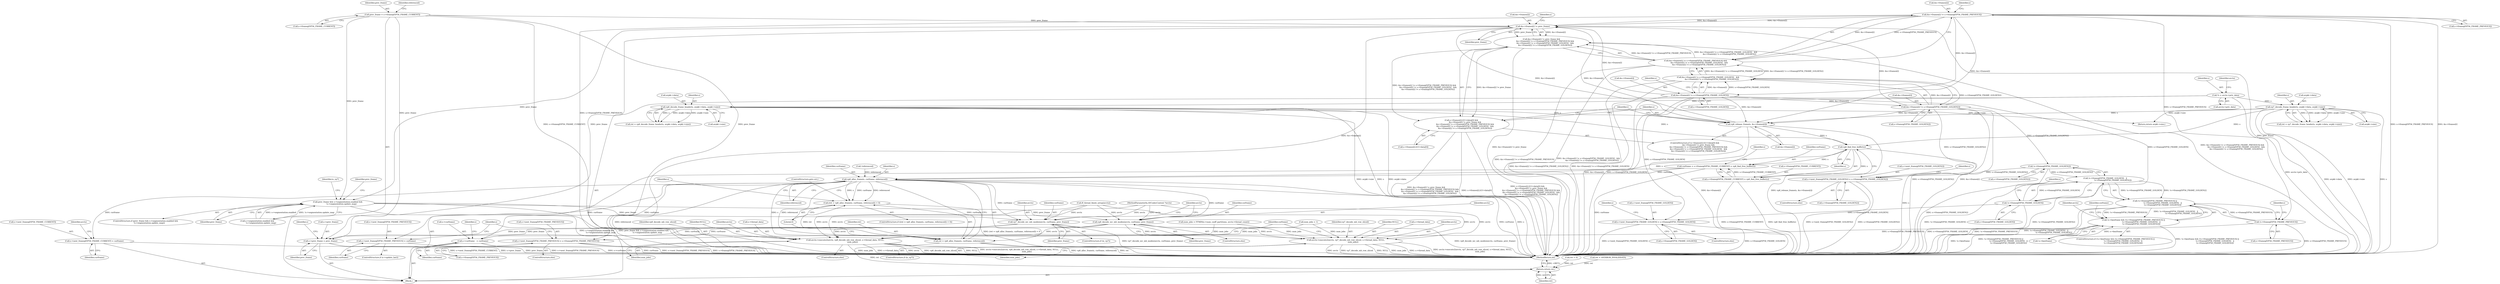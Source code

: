 digraph "0_FFmpeg_6b5d3fb26fb4be48e4966e4b1d97c2165538d4ef@array" {
"1000282" [label="(Call,&s->frames[i] != s->framep[VP56_FRAME_PREVIOUS])"];
"1000273" [label="(Call,&s->frames[i] != prev_frame)"];
"1000295" [label="(Call,&s->frames[i] != s->framep[VP56_FRAME_GOLDEN])"];
"1000282" [label="(Call,&s->frames[i] != s->framep[VP56_FRAME_PREVIOUS])"];
"1000319" [label="(Call,vp8_release_frame(s, &s->frames[i]))"];
"1000138" [label="(Call,vp7_decode_frame_header(s, avpkt->data, avpkt->size))"];
"1000110" [label="(Call,*s = avctx->priv_data)"];
"1000149" [label="(Call,vp8_decode_frame_header(s, avpkt->data, avpkt->size))"];
"1000307" [label="(Call,&s->frames[i] != s->framep[VP56_FRAME_GOLDEN2])"];
"1000162" [label="(Call,prev_frame = s->framep[VP56_FRAME_CURRENT])"];
"1000272" [label="(Call,&s->frames[i] != prev_frame &&\n            &s->frames[i] != s->framep[VP56_FRAME_PREVIOUS] &&\n            &s->frames[i] != s->framep[VP56_FRAME_GOLDEN]   &&\n            &s->frames[i] != s->framep[VP56_FRAME_GOLDEN2])"];
"1000258" [label="(Call,s->frames[i].tf.f->data[0] &&\n            &s->frames[i] != prev_frame &&\n            &s->frames[i] != s->framep[VP56_FRAME_PREVIOUS] &&\n            &s->frames[i] != s->framep[VP56_FRAME_GOLDEN]   &&\n            &s->frames[i] != s->framep[VP56_FRAME_GOLDEN2])"];
"1000281" [label="(Call,&s->frames[i] != s->framep[VP56_FRAME_PREVIOUS] &&\n            &s->frames[i] != s->framep[VP56_FRAME_GOLDEN]   &&\n            &s->frames[i] != s->framep[VP56_FRAME_GOLDEN2])"];
"1000294" [label="(Call,&s->frames[i] != s->framep[VP56_FRAME_GOLDEN]   &&\n            &s->frames[i] != s->framep[VP56_FRAME_GOLDEN2])"];
"1000335" [label="(Call,vp8_find_free_buffer(s))"];
"1000327" [label="(Call,curframe = s->framep[VP56_FRAME_CURRENT] = vp8_find_free_buffer(s))"];
"1000426" [label="(Call,vp8_alloc_frame(s, curframe, referenced))"];
"1000423" [label="(Call,(ret = vp8_alloc_frame(s, curframe, referenced)) < 0)"];
"1000424" [label="(Call,ret = vp8_alloc_frame(s, curframe, referenced))"];
"1000875" [label="(Return,return ret;)"];
"1000498" [label="(Call,s->next_framep[VP56_FRAME_PREVIOUS] = curframe)"];
"1000517" [label="(Call,s->next_framep[VP56_FRAME_CURRENT] = curframe)"];
"1000660" [label="(Call,vp7_decode_mv_mb_modes(avctx, curframe, prev_frame))"];
"1000693" [label="(Call,s->curframe   = curframe)"];
"1000698" [label="(Call,s->prev_frame = prev_frame)"];
"1000763" [label="(Call,avctx->execute2(avctx, vp7_decode_mb_row_sliced, s->thread_data, NULL,\n                        num_jobs))"];
"1000772" [label="(Call,avctx->execute2(avctx, vp8_decode_mb_row_sliced, s->thread_data, NULL,\n                        num_jobs))"];
"1000665" [label="(Call,vp8_decode_mv_mb_modes(avctx, curframe, prev_frame))"];
"1000329" [label="(Call,s->framep[VP56_FRAME_CURRENT] = vp8_find_free_buffer(s))"];
"1000382" [label="(Call,!s->framep[VP56_FRAME_GOLDEN2])"];
"1000375" [label="(Call,!s->framep[VP56_FRAME_GOLDEN]   ||\n                         !s->framep[VP56_FRAME_GOLDEN2])"];
"1000368" [label="(Call,!s->framep[VP56_FRAME_PREVIOUS] ||\n                         !s->framep[VP56_FRAME_GOLDEN]   ||\n                         !s->framep[VP56_FRAME_GOLDEN2])"];
"1000363" [label="(Call,!s->keyframe && (!s->framep[VP56_FRAME_PREVIOUS] ||\n                         !s->framep[VP56_FRAME_GOLDEN]   ||\n                         !s->framep[VP56_FRAME_GOLDEN2]))"];
"1000452" [label="(Call,s->next_framep[VP56_FRAME_GOLDEN2] = s->framep[VP56_FRAME_GOLDEN2])"];
"1000376" [label="(Call,!s->framep[VP56_FRAME_GOLDEN])"];
"1000483" [label="(Call,s->next_framep[VP56_FRAME_GOLDEN] = s->framep[VP56_FRAME_GOLDEN])"];
"1000369" [label="(Call,!s->framep[VP56_FRAME_PREVIOUS])"];
"1000506" [label="(Call,s->next_framep[VP56_FRAME_PREVIOUS] = s->framep[VP56_FRAME_PREVIOUS])"];
"1000637" [label="(Call,prev_frame && s->segmentation.enabled &&\n            !s->segmentation.update_map)"];
"1000775" [label="(Call,s->thread_data)"];
"1000451" [label="(ControlStructure,else)"];
"1000430" [label="(Literal,0)"];
"1000431" [label="(ControlStructure,goto err;)"];
"1000139" [label="(Identifier,s)"];
"1000665" [label="(Call,vp8_decode_mv_mb_modes(avctx, curframe, prev_frame))"];
"1000496" [label="(Identifier,s)"];
"1000520" [label="(Identifier,s)"];
"1000765" [label="(Identifier,vp7_decode_mb_row_sliced)"];
"1000295" [label="(Call,&s->frames[i] != s->framep[VP56_FRAME_GOLDEN])"];
"1000428" [label="(Identifier,curframe)"];
"1000377" [label="(Call,s->framep[VP56_FRAME_GOLDEN])"];
"1000849" [label="(Return,return avpkt->size;)"];
"1000518" [label="(Call,s->next_framep[VP56_FRAME_CURRENT])"];
"1000108" [label="(Block,)"];
"1000425" [label="(Identifier,ret)"];
"1000769" [label="(Identifier,NULL)"];
"1000675" [label="(Call,num_jobs = 1)"];
"1000320" [label="(Identifier,s)"];
"1000273" [label="(Call,&s->frames[i] != prev_frame)"];
"1000772" [label="(Call,avctx->execute2(avctx, vp8_decode_mb_row_sliced, s->thread_data, NULL,\n                        num_jobs))"];
"1000512" [label="(Call,s->framep[VP56_FRAME_PREVIOUS])"];
"1000328" [label="(Identifier,curframe)"];
"1000307" [label="(Call,&s->frames[i] != s->framep[VP56_FRAME_GOLDEN2])"];
"1000149" [label="(Call,vp8_decode_frame_header(s, avpkt->data, avpkt->size))"];
"1000401" [label="(Identifier,curframe)"];
"1000505" [label="(ControlStructure,else)"];
"1000707" [label="(Identifier,s)"];
"1000258" [label="(Call,s->frames[i].tf.f->data[0] &&\n            &s->frames[i] != prev_frame &&\n            &s->frames[i] != s->framep[VP56_FRAME_PREVIOUS] &&\n            &s->frames[i] != s->framep[VP56_FRAME_GOLDEN]   &&\n            &s->frames[i] != s->framep[VP56_FRAME_GOLDEN2])"];
"1000103" [label="(MethodParameterIn,AVCodecContext *avctx)"];
"1000659" [label="(Identifier,is_vp7)"];
"1000321" [label="(Call,&s->frames[i])"];
"1000482" [label="(ControlStructure,else)"];
"1000382" [label="(Call,!s->framep[VP56_FRAME_GOLDEN2])"];
"1000329" [label="(Call,s->framep[VP56_FRAME_CURRENT] = vp8_find_free_buffer(s))"];
"1000280" [label="(Identifier,prev_frame)"];
"1000702" [label="(Identifier,prev_frame)"];
"1000530" [label="(Call,ff_thread_finish_setup(avctx))"];
"1000330" [label="(Call,s->framep[VP56_FRAME_CURRENT])"];
"1000694" [label="(Call,s->curframe)"];
"1000453" [label="(Call,s->next_framep[VP56_FRAME_GOLDEN2])"];
"1000483" [label="(Call,s->next_framep[VP56_FRAME_GOLDEN] = s->framep[VP56_FRAME_GOLDEN])"];
"1000484" [label="(Call,s->next_framep[VP56_FRAME_GOLDEN])"];
"1000363" [label="(Call,!s->keyframe && (!s->framep[VP56_FRAME_PREVIOUS] ||\n                         !s->framep[VP56_FRAME_GOLDEN]   ||\n                         !s->framep[VP56_FRAME_GOLDEN2]))"];
"1000654" [label="(Identifier,prev_frame)"];
"1000517" [label="(Call,s->next_framep[VP56_FRAME_CURRENT] = curframe)"];
"1000661" [label="(Identifier,avctx)"];
"1000697" [label="(Identifier,curframe)"];
"1000498" [label="(Call,s->next_framep[VP56_FRAME_PREVIOUS] = curframe)"];
"1000774" [label="(Identifier,vp8_decode_mb_row_sliced)"];
"1000302" [label="(Call,s->framep[VP56_FRAME_GOLDEN])"];
"1000664" [label="(ControlStructure,else)"];
"1000272" [label="(Call,&s->frames[i] != prev_frame &&\n            &s->frames[i] != s->framep[VP56_FRAME_PREVIOUS] &&\n            &s->frames[i] != s->framep[VP56_FRAME_GOLDEN]   &&\n            &s->frames[i] != s->framep[VP56_FRAME_GOLDEN2])"];
"1000314" [label="(Call,s->framep[VP56_FRAME_GOLDEN2])"];
"1000698" [label="(Call,s->prev_frame = prev_frame)"];
"1000126" [label="(Identifier,avctx)"];
"1000154" [label="(Call,avpkt->size)"];
"1000779" [label="(Identifier,num_jobs)"];
"1000111" [label="(Identifier,s)"];
"1000370" [label="(Call,s->framep[VP56_FRAME_PREVIOUS])"];
"1000494" [label="(ControlStructure,if (s->update_last))"];
"1000289" [label="(Call,s->framep[VP56_FRAME_PREVIOUS])"];
"1000256" [label="(Identifier,i)"];
"1000283" [label="(Call,&s->frames[i])"];
"1000286" [label="(Identifier,s)"];
"1000672" [label="(Identifier,avctx)"];
"1000504" [label="(Identifier,curframe)"];
"1000383" [label="(Call,s->framep[VP56_FRAME_GOLDEN2])"];
"1000424" [label="(Call,ret = vp8_alloc_frame(s, curframe, referenced))"];
"1000763" [label="(Call,avctx->execute2(avctx, vp7_decode_mb_row_sliced, s->thread_data, NULL,\n                        num_jobs))"];
"1000375" [label="(Call,!s->framep[VP56_FRAME_GOLDEN]   ||\n                         !s->framep[VP56_FRAME_GOLDEN2])"];
"1000637" [label="(Call,prev_frame && s->segmentation.enabled &&\n            !s->segmentation.update_map)"];
"1000385" [label="(Identifier,s)"];
"1000110" [label="(Call,*s = avctx->priv_data)"];
"1000140" [label="(Call,avpkt->data)"];
"1000257" [label="(ControlStructure,if (s->frames[i].tf.f->data[0] &&\n            &s->frames[i] != prev_frame &&\n            &s->frames[i] != s->framep[VP56_FRAME_PREVIOUS] &&\n            &s->frames[i] != s->framep[VP56_FRAME_GOLDEN]   &&\n            &s->frames[i] != s->framep[VP56_FRAME_GOLDEN2]))"];
"1000693" [label="(Call,s->curframe   = curframe)"];
"1000662" [label="(Identifier,curframe)"];
"1000429" [label="(Identifier,referenced)"];
"1000189" [label="(Call,!referenced)"];
"1000368" [label="(Call,!s->framep[VP56_FRAME_PREVIOUS] ||\n                         !s->framep[VP56_FRAME_GOLDEN]   ||\n                         !s->framep[VP56_FRAME_GOLDEN2])"];
"1000778" [label="(Identifier,NULL)"];
"1000281" [label="(Call,&s->frames[i] != s->framep[VP56_FRAME_PREVIOUS] &&\n            &s->frames[i] != s->framep[VP56_FRAME_GOLDEN]   &&\n            &s->frames[i] != s->framep[VP56_FRAME_GOLDEN2])"];
"1000783" [label="(Identifier,curframe)"];
"1000327" [label="(Call,curframe = s->framep[VP56_FRAME_CURRENT] = vp8_find_free_buffer(s))"];
"1000761" [label="(ControlStructure,if (is_vp7))"];
"1000136" [label="(Call,ret = vp7_decode_frame_header(s, avpkt->data, avpkt->size))"];
"1000335" [label="(Call,vp8_find_free_buffer(s))"];
"1000151" [label="(Call,avpkt->data)"];
"1000766" [label="(Call,s->thread_data)"];
"1000667" [label="(Identifier,curframe)"];
"1000319" [label="(Call,vp8_release_frame(s, &s->frames[i]))"];
"1000507" [label="(Call,s->next_framep[VP56_FRAME_PREVIOUS])"];
"1000875" [label="(Return,return ret;)"];
"1000527" [label="(Identifier,avctx)"];
"1000773" [label="(Identifier,avctx)"];
"1000274" [label="(Call,&s->frames[i])"];
"1000638" [label="(Identifier,prev_frame)"];
"1000362" [label="(ControlStructure,if (!s->keyframe && (!s->framep[VP56_FRAME_PREVIOUS] ||\n                         !s->framep[VP56_FRAME_GOLDEN]   ||\n                         !s->framep[VP56_FRAME_GOLDEN2])))"];
"1000427" [label="(Identifier,s)"];
"1000162" [label="(Call,prev_frame = s->framep[VP56_FRAME_CURRENT])"];
"1000369" [label="(Call,!s->framep[VP56_FRAME_PREVIOUS])"];
"1000426" [label="(Call,vp8_alloc_frame(s, curframe, referenced))"];
"1000666" [label="(Identifier,avctx)"];
"1000379" [label="(Identifier,s)"];
"1000699" [label="(Call,s->prev_frame)"];
"1000150" [label="(Identifier,s)"];
"1000770" [label="(Identifier,num_jobs)"];
"1000489" [label="(Call,s->framep[VP56_FRAME_GOLDEN])"];
"1000143" [label="(Call,avpkt->size)"];
"1000308" [label="(Call,&s->frames[i])"];
"1000390" [label="(Identifier,avctx)"];
"1000138" [label="(Call,vp7_decode_frame_header(s, avpkt->data, avpkt->size))"];
"1000340" [label="(Identifier,s)"];
"1000294" [label="(Call,&s->frames[i] != s->framep[VP56_FRAME_GOLDEN]   &&\n            &s->frames[i] != s->framep[VP56_FRAME_GOLDEN2])"];
"1000163" [label="(Identifier,prev_frame)"];
"1000423" [label="(Call,(ret = vp8_alloc_frame(s, curframe, referenced)) < 0)"];
"1000876" [label="(Identifier,ret)"];
"1000668" [label="(Identifier,prev_frame)"];
"1000639" [label="(Call,s->segmentation.enabled &&\n            !s->segmentation.update_map)"];
"1000170" [label="(Identifier,referenced)"];
"1000422" [label="(ControlStructure,if ((ret = vp8_alloc_frame(s, curframe, referenced)) < 0))"];
"1000679" [label="(Call,num_jobs = FFMIN(s->num_coeff_partitions, avctx->thread_count))"];
"1000466" [label="(Identifier,s)"];
"1000158" [label="(Call,ret < 0)"];
"1000376" [label="(Call,!s->framep[VP56_FRAME_GOLDEN])"];
"1000663" [label="(Identifier,prev_frame)"];
"1000499" [label="(Call,s->next_framep[VP56_FRAME_PREVIOUS])"];
"1000636" [label="(ControlStructure,if (prev_frame && s->segmentation.enabled &&\n            !s->segmentation.update_map))"];
"1000523" [label="(Identifier,curframe)"];
"1000336" [label="(Identifier,s)"];
"1000296" [label="(Call,&s->frames[i])"];
"1000877" [label="(MethodReturn,int)"];
"1000700" [label="(Identifier,s)"];
"1000282" [label="(Call,&s->frames[i] != s->framep[VP56_FRAME_PREVIOUS])"];
"1000764" [label="(Identifier,avctx)"];
"1000393" [label="(Call,ret = AVERROR_INVALIDDATA)"];
"1000771" [label="(ControlStructure,else)"];
"1000364" [label="(Call,!s->keyframe)"];
"1000506" [label="(Call,s->next_framep[VP56_FRAME_PREVIOUS] = s->framep[VP56_FRAME_PREVIOUS])"];
"1000458" [label="(Call,s->framep[VP56_FRAME_GOLDEN2])"];
"1000299" [label="(Identifier,s)"];
"1000311" [label="(Identifier,s)"];
"1000259" [label="(Call,s->frames[i].tf.f->data[0])"];
"1000435" [label="(Identifier,s)"];
"1000147" [label="(Call,ret = vp8_decode_frame_header(s, avpkt->data, avpkt->size))"];
"1000452" [label="(Call,s->next_framep[VP56_FRAME_GOLDEN2] = s->framep[VP56_FRAME_GOLDEN2])"];
"1000112" [label="(Call,avctx->priv_data)"];
"1000164" [label="(Call,s->framep[VP56_FRAME_CURRENT])"];
"1000658" [label="(ControlStructure,if (is_vp7))"];
"1000660" [label="(Call,vp7_decode_mv_mb_modes(avctx, curframe, prev_frame))"];
"1000282" -> "1000281"  [label="AST: "];
"1000282" -> "1000289"  [label="CFG: "];
"1000283" -> "1000282"  [label="AST: "];
"1000289" -> "1000282"  [label="AST: "];
"1000299" -> "1000282"  [label="CFG: "];
"1000281" -> "1000282"  [label="CFG: "];
"1000282" -> "1000877"  [label="DDG: s->framep[VP56_FRAME_PREVIOUS]"];
"1000282" -> "1000877"  [label="DDG: &s->frames[i]"];
"1000282" -> "1000273"  [label="DDG: &s->frames[i]"];
"1000282" -> "1000281"  [label="DDG: &s->frames[i]"];
"1000282" -> "1000281"  [label="DDG: s->framep[VP56_FRAME_PREVIOUS]"];
"1000273" -> "1000282"  [label="DDG: &s->frames[i]"];
"1000282" -> "1000295"  [label="DDG: &s->frames[i]"];
"1000282" -> "1000319"  [label="DDG: &s->frames[i]"];
"1000282" -> "1000369"  [label="DDG: s->framep[VP56_FRAME_PREVIOUS]"];
"1000282" -> "1000506"  [label="DDG: s->framep[VP56_FRAME_PREVIOUS]"];
"1000273" -> "1000272"  [label="AST: "];
"1000273" -> "1000280"  [label="CFG: "];
"1000274" -> "1000273"  [label="AST: "];
"1000280" -> "1000273"  [label="AST: "];
"1000286" -> "1000273"  [label="CFG: "];
"1000272" -> "1000273"  [label="CFG: "];
"1000273" -> "1000877"  [label="DDG: prev_frame"];
"1000273" -> "1000877"  [label="DDG: &s->frames[i]"];
"1000273" -> "1000272"  [label="DDG: &s->frames[i]"];
"1000273" -> "1000272"  [label="DDG: prev_frame"];
"1000295" -> "1000273"  [label="DDG: &s->frames[i]"];
"1000319" -> "1000273"  [label="DDG: &s->frames[i]"];
"1000307" -> "1000273"  [label="DDG: &s->frames[i]"];
"1000162" -> "1000273"  [label="DDG: prev_frame"];
"1000273" -> "1000319"  [label="DDG: &s->frames[i]"];
"1000273" -> "1000637"  [label="DDG: prev_frame"];
"1000273" -> "1000698"  [label="DDG: prev_frame"];
"1000295" -> "1000294"  [label="AST: "];
"1000295" -> "1000302"  [label="CFG: "];
"1000296" -> "1000295"  [label="AST: "];
"1000302" -> "1000295"  [label="AST: "];
"1000311" -> "1000295"  [label="CFG: "];
"1000294" -> "1000295"  [label="CFG: "];
"1000295" -> "1000877"  [label="DDG: &s->frames[i]"];
"1000295" -> "1000877"  [label="DDG: s->framep[VP56_FRAME_GOLDEN]"];
"1000295" -> "1000294"  [label="DDG: &s->frames[i]"];
"1000295" -> "1000294"  [label="DDG: s->framep[VP56_FRAME_GOLDEN]"];
"1000295" -> "1000307"  [label="DDG: &s->frames[i]"];
"1000295" -> "1000319"  [label="DDG: &s->frames[i]"];
"1000295" -> "1000376"  [label="DDG: s->framep[VP56_FRAME_GOLDEN]"];
"1000295" -> "1000483"  [label="DDG: s->framep[VP56_FRAME_GOLDEN]"];
"1000319" -> "1000257"  [label="AST: "];
"1000319" -> "1000321"  [label="CFG: "];
"1000320" -> "1000319"  [label="AST: "];
"1000321" -> "1000319"  [label="AST: "];
"1000256" -> "1000319"  [label="CFG: "];
"1000319" -> "1000877"  [label="DDG: vp8_release_frame(s, &s->frames[i])"];
"1000319" -> "1000877"  [label="DDG: &s->frames[i]"];
"1000138" -> "1000319"  [label="DDG: s"];
"1000149" -> "1000319"  [label="DDG: s"];
"1000307" -> "1000319"  [label="DDG: &s->frames[i]"];
"1000319" -> "1000335"  [label="DDG: s"];
"1000138" -> "1000136"  [label="AST: "];
"1000138" -> "1000143"  [label="CFG: "];
"1000139" -> "1000138"  [label="AST: "];
"1000140" -> "1000138"  [label="AST: "];
"1000143" -> "1000138"  [label="AST: "];
"1000136" -> "1000138"  [label="CFG: "];
"1000138" -> "1000877"  [label="DDG: s"];
"1000138" -> "1000877"  [label="DDG: avpkt->data"];
"1000138" -> "1000877"  [label="DDG: avpkt->size"];
"1000138" -> "1000136"  [label="DDG: s"];
"1000138" -> "1000136"  [label="DDG: avpkt->data"];
"1000138" -> "1000136"  [label="DDG: avpkt->size"];
"1000110" -> "1000138"  [label="DDG: s"];
"1000138" -> "1000335"  [label="DDG: s"];
"1000138" -> "1000849"  [label="DDG: avpkt->size"];
"1000110" -> "1000108"  [label="AST: "];
"1000110" -> "1000112"  [label="CFG: "];
"1000111" -> "1000110"  [label="AST: "];
"1000112" -> "1000110"  [label="AST: "];
"1000126" -> "1000110"  [label="CFG: "];
"1000110" -> "1000877"  [label="DDG: avctx->priv_data"];
"1000110" -> "1000149"  [label="DDG: s"];
"1000149" -> "1000147"  [label="AST: "];
"1000149" -> "1000154"  [label="CFG: "];
"1000150" -> "1000149"  [label="AST: "];
"1000151" -> "1000149"  [label="AST: "];
"1000154" -> "1000149"  [label="AST: "];
"1000147" -> "1000149"  [label="CFG: "];
"1000149" -> "1000877"  [label="DDG: avpkt->data"];
"1000149" -> "1000877"  [label="DDG: avpkt->size"];
"1000149" -> "1000877"  [label="DDG: s"];
"1000149" -> "1000147"  [label="DDG: s"];
"1000149" -> "1000147"  [label="DDG: avpkt->data"];
"1000149" -> "1000147"  [label="DDG: avpkt->size"];
"1000149" -> "1000335"  [label="DDG: s"];
"1000149" -> "1000849"  [label="DDG: avpkt->size"];
"1000307" -> "1000294"  [label="AST: "];
"1000307" -> "1000314"  [label="CFG: "];
"1000308" -> "1000307"  [label="AST: "];
"1000314" -> "1000307"  [label="AST: "];
"1000294" -> "1000307"  [label="CFG: "];
"1000307" -> "1000877"  [label="DDG: &s->frames[i]"];
"1000307" -> "1000877"  [label="DDG: s->framep[VP56_FRAME_GOLDEN2]"];
"1000307" -> "1000294"  [label="DDG: &s->frames[i]"];
"1000307" -> "1000294"  [label="DDG: s->framep[VP56_FRAME_GOLDEN2]"];
"1000307" -> "1000382"  [label="DDG: s->framep[VP56_FRAME_GOLDEN2]"];
"1000307" -> "1000452"  [label="DDG: s->framep[VP56_FRAME_GOLDEN2]"];
"1000162" -> "1000108"  [label="AST: "];
"1000162" -> "1000164"  [label="CFG: "];
"1000163" -> "1000162"  [label="AST: "];
"1000164" -> "1000162"  [label="AST: "];
"1000170" -> "1000162"  [label="CFG: "];
"1000162" -> "1000877"  [label="DDG: s->framep[VP56_FRAME_CURRENT]"];
"1000162" -> "1000877"  [label="DDG: prev_frame"];
"1000162" -> "1000637"  [label="DDG: prev_frame"];
"1000162" -> "1000698"  [label="DDG: prev_frame"];
"1000272" -> "1000258"  [label="AST: "];
"1000272" -> "1000281"  [label="CFG: "];
"1000281" -> "1000272"  [label="AST: "];
"1000258" -> "1000272"  [label="CFG: "];
"1000272" -> "1000877"  [label="DDG: &s->frames[i] != prev_frame"];
"1000272" -> "1000877"  [label="DDG: &s->frames[i] != s->framep[VP56_FRAME_PREVIOUS] &&\n            &s->frames[i] != s->framep[VP56_FRAME_GOLDEN]   &&\n            &s->frames[i] != s->framep[VP56_FRAME_GOLDEN2]"];
"1000272" -> "1000258"  [label="DDG: &s->frames[i] != prev_frame"];
"1000272" -> "1000258"  [label="DDG: &s->frames[i] != s->framep[VP56_FRAME_PREVIOUS] &&\n            &s->frames[i] != s->framep[VP56_FRAME_GOLDEN]   &&\n            &s->frames[i] != s->framep[VP56_FRAME_GOLDEN2]"];
"1000281" -> "1000272"  [label="DDG: &s->frames[i] != s->framep[VP56_FRAME_PREVIOUS]"];
"1000281" -> "1000272"  [label="DDG: &s->frames[i] != s->framep[VP56_FRAME_GOLDEN]   &&\n            &s->frames[i] != s->framep[VP56_FRAME_GOLDEN2]"];
"1000258" -> "1000257"  [label="AST: "];
"1000258" -> "1000259"  [label="CFG: "];
"1000259" -> "1000258"  [label="AST: "];
"1000320" -> "1000258"  [label="CFG: "];
"1000256" -> "1000258"  [label="CFG: "];
"1000258" -> "1000877"  [label="DDG: s->frames[i].tf.f->data[0]"];
"1000258" -> "1000877"  [label="DDG: s->frames[i].tf.f->data[0] &&\n            &s->frames[i] != prev_frame &&\n            &s->frames[i] != s->framep[VP56_FRAME_PREVIOUS] &&\n            &s->frames[i] != s->framep[VP56_FRAME_GOLDEN]   &&\n            &s->frames[i] != s->framep[VP56_FRAME_GOLDEN2]"];
"1000258" -> "1000877"  [label="DDG: &s->frames[i] != prev_frame &&\n            &s->frames[i] != s->framep[VP56_FRAME_PREVIOUS] &&\n            &s->frames[i] != s->framep[VP56_FRAME_GOLDEN]   &&\n            &s->frames[i] != s->framep[VP56_FRAME_GOLDEN2]"];
"1000281" -> "1000294"  [label="CFG: "];
"1000294" -> "1000281"  [label="AST: "];
"1000281" -> "1000877"  [label="DDG: &s->frames[i] != s->framep[VP56_FRAME_PREVIOUS]"];
"1000281" -> "1000877"  [label="DDG: &s->frames[i] != s->framep[VP56_FRAME_GOLDEN]   &&\n            &s->frames[i] != s->framep[VP56_FRAME_GOLDEN2]"];
"1000294" -> "1000281"  [label="DDG: &s->frames[i] != s->framep[VP56_FRAME_GOLDEN]"];
"1000294" -> "1000281"  [label="DDG: &s->frames[i] != s->framep[VP56_FRAME_GOLDEN2]"];
"1000294" -> "1000877"  [label="DDG: &s->frames[i] != s->framep[VP56_FRAME_GOLDEN2]"];
"1000294" -> "1000877"  [label="DDG: &s->frames[i] != s->framep[VP56_FRAME_GOLDEN]"];
"1000335" -> "1000329"  [label="AST: "];
"1000335" -> "1000336"  [label="CFG: "];
"1000336" -> "1000335"  [label="AST: "];
"1000329" -> "1000335"  [label="CFG: "];
"1000335" -> "1000877"  [label="DDG: s"];
"1000335" -> "1000327"  [label="DDG: s"];
"1000335" -> "1000329"  [label="DDG: s"];
"1000335" -> "1000426"  [label="DDG: s"];
"1000327" -> "1000108"  [label="AST: "];
"1000327" -> "1000329"  [label="CFG: "];
"1000328" -> "1000327"  [label="AST: "];
"1000329" -> "1000327"  [label="AST: "];
"1000340" -> "1000327"  [label="CFG: "];
"1000327" -> "1000877"  [label="DDG: curframe"];
"1000329" -> "1000327"  [label="DDG: s->framep[VP56_FRAME_CURRENT]"];
"1000327" -> "1000426"  [label="DDG: curframe"];
"1000426" -> "1000424"  [label="AST: "];
"1000426" -> "1000429"  [label="CFG: "];
"1000427" -> "1000426"  [label="AST: "];
"1000428" -> "1000426"  [label="AST: "];
"1000429" -> "1000426"  [label="AST: "];
"1000424" -> "1000426"  [label="CFG: "];
"1000426" -> "1000877"  [label="DDG: curframe"];
"1000426" -> "1000877"  [label="DDG: s"];
"1000426" -> "1000877"  [label="DDG: referenced"];
"1000426" -> "1000423"  [label="DDG: s"];
"1000426" -> "1000423"  [label="DDG: curframe"];
"1000426" -> "1000423"  [label="DDG: referenced"];
"1000426" -> "1000424"  [label="DDG: s"];
"1000426" -> "1000424"  [label="DDG: curframe"];
"1000426" -> "1000424"  [label="DDG: referenced"];
"1000189" -> "1000426"  [label="DDG: referenced"];
"1000426" -> "1000498"  [label="DDG: curframe"];
"1000426" -> "1000517"  [label="DDG: curframe"];
"1000426" -> "1000660"  [label="DDG: curframe"];
"1000426" -> "1000665"  [label="DDG: curframe"];
"1000426" -> "1000693"  [label="DDG: curframe"];
"1000423" -> "1000422"  [label="AST: "];
"1000423" -> "1000430"  [label="CFG: "];
"1000424" -> "1000423"  [label="AST: "];
"1000430" -> "1000423"  [label="AST: "];
"1000431" -> "1000423"  [label="CFG: "];
"1000435" -> "1000423"  [label="CFG: "];
"1000423" -> "1000877"  [label="DDG: (ret = vp8_alloc_frame(s, curframe, referenced)) < 0"];
"1000424" -> "1000423"  [label="DDG: ret"];
"1000425" -> "1000424"  [label="AST: "];
"1000430" -> "1000424"  [label="CFG: "];
"1000424" -> "1000877"  [label="DDG: vp8_alloc_frame(s, curframe, referenced)"];
"1000424" -> "1000877"  [label="DDG: ret"];
"1000424" -> "1000875"  [label="DDG: ret"];
"1000875" -> "1000108"  [label="AST: "];
"1000875" -> "1000876"  [label="CFG: "];
"1000876" -> "1000875"  [label="AST: "];
"1000877" -> "1000875"  [label="CFG: "];
"1000875" -> "1000877"  [label="DDG: <RET>"];
"1000876" -> "1000875"  [label="DDG: ret"];
"1000158" -> "1000875"  [label="DDG: ret"];
"1000393" -> "1000875"  [label="DDG: ret"];
"1000498" -> "1000494"  [label="AST: "];
"1000498" -> "1000504"  [label="CFG: "];
"1000499" -> "1000498"  [label="AST: "];
"1000504" -> "1000498"  [label="AST: "];
"1000520" -> "1000498"  [label="CFG: "];
"1000498" -> "1000877"  [label="DDG: s->next_framep[VP56_FRAME_PREVIOUS]"];
"1000517" -> "1000108"  [label="AST: "];
"1000517" -> "1000523"  [label="CFG: "];
"1000518" -> "1000517"  [label="AST: "];
"1000523" -> "1000517"  [label="AST: "];
"1000527" -> "1000517"  [label="CFG: "];
"1000517" -> "1000877"  [label="DDG: s->next_framep[VP56_FRAME_CURRENT]"];
"1000660" -> "1000658"  [label="AST: "];
"1000660" -> "1000663"  [label="CFG: "];
"1000661" -> "1000660"  [label="AST: "];
"1000662" -> "1000660"  [label="AST: "];
"1000663" -> "1000660"  [label="AST: "];
"1000672" -> "1000660"  [label="CFG: "];
"1000660" -> "1000877"  [label="DDG: vp7_decode_mv_mb_modes(avctx, curframe, prev_frame)"];
"1000530" -> "1000660"  [label="DDG: avctx"];
"1000103" -> "1000660"  [label="DDG: avctx"];
"1000637" -> "1000660"  [label="DDG: prev_frame"];
"1000660" -> "1000693"  [label="DDG: curframe"];
"1000660" -> "1000698"  [label="DDG: prev_frame"];
"1000660" -> "1000763"  [label="DDG: avctx"];
"1000660" -> "1000772"  [label="DDG: avctx"];
"1000693" -> "1000108"  [label="AST: "];
"1000693" -> "1000697"  [label="CFG: "];
"1000694" -> "1000693"  [label="AST: "];
"1000697" -> "1000693"  [label="AST: "];
"1000700" -> "1000693"  [label="CFG: "];
"1000693" -> "1000877"  [label="DDG: curframe"];
"1000693" -> "1000877"  [label="DDG: s->curframe"];
"1000665" -> "1000693"  [label="DDG: curframe"];
"1000698" -> "1000108"  [label="AST: "];
"1000698" -> "1000702"  [label="CFG: "];
"1000699" -> "1000698"  [label="AST: "];
"1000702" -> "1000698"  [label="AST: "];
"1000707" -> "1000698"  [label="CFG: "];
"1000698" -> "1000877"  [label="DDG: s->prev_frame"];
"1000698" -> "1000877"  [label="DDG: prev_frame"];
"1000665" -> "1000698"  [label="DDG: prev_frame"];
"1000763" -> "1000761"  [label="AST: "];
"1000763" -> "1000770"  [label="CFG: "];
"1000764" -> "1000763"  [label="AST: "];
"1000765" -> "1000763"  [label="AST: "];
"1000766" -> "1000763"  [label="AST: "];
"1000769" -> "1000763"  [label="AST: "];
"1000770" -> "1000763"  [label="AST: "];
"1000783" -> "1000763"  [label="CFG: "];
"1000763" -> "1000877"  [label="DDG: NULL"];
"1000763" -> "1000877"  [label="DDG: num_jobs"];
"1000763" -> "1000877"  [label="DDG: s->thread_data"];
"1000763" -> "1000877"  [label="DDG: avctx->execute2(avctx, vp7_decode_mb_row_sliced, s->thread_data, NULL,\n                        num_jobs)"];
"1000763" -> "1000877"  [label="DDG: avctx"];
"1000763" -> "1000877"  [label="DDG: vp7_decode_mb_row_sliced"];
"1000530" -> "1000763"  [label="DDG: avctx"];
"1000665" -> "1000763"  [label="DDG: avctx"];
"1000103" -> "1000763"  [label="DDG: avctx"];
"1000675" -> "1000763"  [label="DDG: num_jobs"];
"1000679" -> "1000763"  [label="DDG: num_jobs"];
"1000772" -> "1000771"  [label="AST: "];
"1000772" -> "1000779"  [label="CFG: "];
"1000773" -> "1000772"  [label="AST: "];
"1000774" -> "1000772"  [label="AST: "];
"1000775" -> "1000772"  [label="AST: "];
"1000778" -> "1000772"  [label="AST: "];
"1000779" -> "1000772"  [label="AST: "];
"1000783" -> "1000772"  [label="CFG: "];
"1000772" -> "1000877"  [label="DDG: avctx"];
"1000772" -> "1000877"  [label="DDG: vp8_decode_mb_row_sliced"];
"1000772" -> "1000877"  [label="DDG: NULL"];
"1000772" -> "1000877"  [label="DDG: avctx->execute2(avctx, vp8_decode_mb_row_sliced, s->thread_data, NULL,\n                        num_jobs)"];
"1000772" -> "1000877"  [label="DDG: num_jobs"];
"1000772" -> "1000877"  [label="DDG: s->thread_data"];
"1000530" -> "1000772"  [label="DDG: avctx"];
"1000665" -> "1000772"  [label="DDG: avctx"];
"1000103" -> "1000772"  [label="DDG: avctx"];
"1000675" -> "1000772"  [label="DDG: num_jobs"];
"1000679" -> "1000772"  [label="DDG: num_jobs"];
"1000665" -> "1000664"  [label="AST: "];
"1000665" -> "1000668"  [label="CFG: "];
"1000666" -> "1000665"  [label="AST: "];
"1000667" -> "1000665"  [label="AST: "];
"1000668" -> "1000665"  [label="AST: "];
"1000672" -> "1000665"  [label="CFG: "];
"1000665" -> "1000877"  [label="DDG: vp8_decode_mv_mb_modes(avctx, curframe, prev_frame)"];
"1000530" -> "1000665"  [label="DDG: avctx"];
"1000103" -> "1000665"  [label="DDG: avctx"];
"1000637" -> "1000665"  [label="DDG: prev_frame"];
"1000330" -> "1000329"  [label="AST: "];
"1000329" -> "1000877"  [label="DDG: s->framep[VP56_FRAME_CURRENT]"];
"1000329" -> "1000877"  [label="DDG: vp8_find_free_buffer(s)"];
"1000382" -> "1000375"  [label="AST: "];
"1000382" -> "1000383"  [label="CFG: "];
"1000383" -> "1000382"  [label="AST: "];
"1000375" -> "1000382"  [label="CFG: "];
"1000382" -> "1000877"  [label="DDG: s->framep[VP56_FRAME_GOLDEN2]"];
"1000382" -> "1000375"  [label="DDG: s->framep[VP56_FRAME_GOLDEN2]"];
"1000382" -> "1000452"  [label="DDG: s->framep[VP56_FRAME_GOLDEN2]"];
"1000375" -> "1000368"  [label="AST: "];
"1000375" -> "1000376"  [label="CFG: "];
"1000376" -> "1000375"  [label="AST: "];
"1000368" -> "1000375"  [label="CFG: "];
"1000375" -> "1000877"  [label="DDG: !s->framep[VP56_FRAME_GOLDEN]"];
"1000375" -> "1000877"  [label="DDG: !s->framep[VP56_FRAME_GOLDEN2]"];
"1000375" -> "1000368"  [label="DDG: !s->framep[VP56_FRAME_GOLDEN]"];
"1000375" -> "1000368"  [label="DDG: !s->framep[VP56_FRAME_GOLDEN2]"];
"1000376" -> "1000375"  [label="DDG: s->framep[VP56_FRAME_GOLDEN]"];
"1000368" -> "1000363"  [label="AST: "];
"1000368" -> "1000369"  [label="CFG: "];
"1000369" -> "1000368"  [label="AST: "];
"1000363" -> "1000368"  [label="CFG: "];
"1000368" -> "1000877"  [label="DDG: !s->framep[VP56_FRAME_PREVIOUS]"];
"1000368" -> "1000877"  [label="DDG: !s->framep[VP56_FRAME_GOLDEN]   ||\n                         !s->framep[VP56_FRAME_GOLDEN2]"];
"1000368" -> "1000363"  [label="DDG: !s->framep[VP56_FRAME_PREVIOUS]"];
"1000368" -> "1000363"  [label="DDG: !s->framep[VP56_FRAME_GOLDEN]   ||\n                         !s->framep[VP56_FRAME_GOLDEN2]"];
"1000369" -> "1000368"  [label="DDG: s->framep[VP56_FRAME_PREVIOUS]"];
"1000363" -> "1000362"  [label="AST: "];
"1000363" -> "1000364"  [label="CFG: "];
"1000364" -> "1000363"  [label="AST: "];
"1000390" -> "1000363"  [label="CFG: "];
"1000401" -> "1000363"  [label="CFG: "];
"1000363" -> "1000877"  [label="DDG: !s->keyframe"];
"1000363" -> "1000877"  [label="DDG: !s->framep[VP56_FRAME_PREVIOUS] ||\n                         !s->framep[VP56_FRAME_GOLDEN]   ||\n                         !s->framep[VP56_FRAME_GOLDEN2]"];
"1000363" -> "1000877"  [label="DDG: !s->keyframe && (!s->framep[VP56_FRAME_PREVIOUS] ||\n                         !s->framep[VP56_FRAME_GOLDEN]   ||\n                         !s->framep[VP56_FRAME_GOLDEN2])"];
"1000364" -> "1000363"  [label="DDG: s->keyframe"];
"1000452" -> "1000451"  [label="AST: "];
"1000452" -> "1000458"  [label="CFG: "];
"1000453" -> "1000452"  [label="AST: "];
"1000458" -> "1000452"  [label="AST: "];
"1000466" -> "1000452"  [label="CFG: "];
"1000452" -> "1000877"  [label="DDG: s->next_framep[VP56_FRAME_GOLDEN2]"];
"1000452" -> "1000877"  [label="DDG: s->framep[VP56_FRAME_GOLDEN2]"];
"1000376" -> "1000377"  [label="CFG: "];
"1000377" -> "1000376"  [label="AST: "];
"1000385" -> "1000376"  [label="CFG: "];
"1000376" -> "1000877"  [label="DDG: s->framep[VP56_FRAME_GOLDEN]"];
"1000376" -> "1000483"  [label="DDG: s->framep[VP56_FRAME_GOLDEN]"];
"1000483" -> "1000482"  [label="AST: "];
"1000483" -> "1000489"  [label="CFG: "];
"1000484" -> "1000483"  [label="AST: "];
"1000489" -> "1000483"  [label="AST: "];
"1000496" -> "1000483"  [label="CFG: "];
"1000483" -> "1000877"  [label="DDG: s->framep[VP56_FRAME_GOLDEN]"];
"1000483" -> "1000877"  [label="DDG: s->next_framep[VP56_FRAME_GOLDEN]"];
"1000369" -> "1000370"  [label="CFG: "];
"1000370" -> "1000369"  [label="AST: "];
"1000379" -> "1000369"  [label="CFG: "];
"1000369" -> "1000877"  [label="DDG: s->framep[VP56_FRAME_PREVIOUS]"];
"1000369" -> "1000506"  [label="DDG: s->framep[VP56_FRAME_PREVIOUS]"];
"1000506" -> "1000505"  [label="AST: "];
"1000506" -> "1000512"  [label="CFG: "];
"1000507" -> "1000506"  [label="AST: "];
"1000512" -> "1000506"  [label="AST: "];
"1000520" -> "1000506"  [label="CFG: "];
"1000506" -> "1000877"  [label="DDG: s->next_framep[VP56_FRAME_PREVIOUS]"];
"1000506" -> "1000877"  [label="DDG: s->framep[VP56_FRAME_PREVIOUS]"];
"1000637" -> "1000636"  [label="AST: "];
"1000637" -> "1000638"  [label="CFG: "];
"1000637" -> "1000639"  [label="CFG: "];
"1000638" -> "1000637"  [label="AST: "];
"1000639" -> "1000637"  [label="AST: "];
"1000654" -> "1000637"  [label="CFG: "];
"1000659" -> "1000637"  [label="CFG: "];
"1000637" -> "1000877"  [label="DDG: s->segmentation.enabled &&\n            !s->segmentation.update_map"];
"1000637" -> "1000877"  [label="DDG: prev_frame && s->segmentation.enabled &&\n            !s->segmentation.update_map"];
"1000639" -> "1000637"  [label="DDG: s->segmentation.enabled"];
"1000639" -> "1000637"  [label="DDG: !s->segmentation.update_map"];
}
